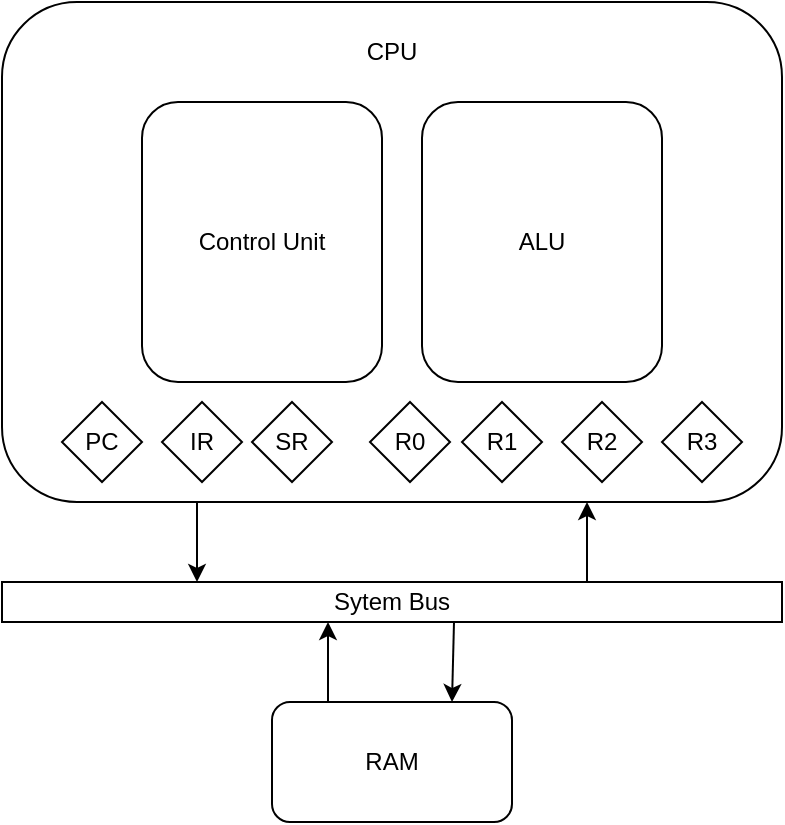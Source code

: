 <mxfile version="20.6.0" type="device"><diagram id="xrBOpqefIVDhdUKTUM5M" name="Page-1"><mxGraphModel dx="676" dy="407" grid="1" gridSize="10" guides="1" tooltips="1" connect="1" arrows="1" fold="1" page="1" pageScale="1" pageWidth="827" pageHeight="1169" math="0" shadow="0"><root><mxCell id="0"/><mxCell id="1" parent="0"/><mxCell id="Eme-dUAI9cQTsrf_hlS3-12" value="" style="rounded=1;whiteSpace=wrap;html=1;" parent="1" vertex="1"><mxGeometry x="190" y="50" width="390" height="250" as="geometry"/></mxCell><mxCell id="Eme-dUAI9cQTsrf_hlS3-1" value="ALU" style="rounded=1;whiteSpace=wrap;html=1;" parent="1" vertex="1"><mxGeometry x="400" y="100" width="120" height="140" as="geometry"/></mxCell><mxCell id="Eme-dUAI9cQTsrf_hlS3-2" value="Control Unit" style="rounded=1;whiteSpace=wrap;html=1;" parent="1" vertex="1"><mxGeometry x="260" y="100" width="120" height="140" as="geometry"/></mxCell><mxCell id="Eme-dUAI9cQTsrf_hlS3-3" value="PC" style="rhombus;whiteSpace=wrap;html=1;" parent="1" vertex="1"><mxGeometry x="220" y="250" width="40" height="40" as="geometry"/></mxCell><mxCell id="Eme-dUAI9cQTsrf_hlS3-5" value="IR" style="rhombus;whiteSpace=wrap;html=1;" parent="1" vertex="1"><mxGeometry x="270" y="250" width="40" height="40" as="geometry"/></mxCell><mxCell id="Eme-dUAI9cQTsrf_hlS3-8" value="R0" style="rhombus;whiteSpace=wrap;html=1;" parent="1" vertex="1"><mxGeometry x="374" y="250" width="40" height="40" as="geometry"/></mxCell><mxCell id="Eme-dUAI9cQTsrf_hlS3-9" value="R1" style="rhombus;whiteSpace=wrap;html=1;" parent="1" vertex="1"><mxGeometry x="420" y="250" width="40" height="40" as="geometry"/></mxCell><mxCell id="Eme-dUAI9cQTsrf_hlS3-10" value="R3" style="rhombus;whiteSpace=wrap;html=1;" parent="1" vertex="1"><mxGeometry x="520" y="250" width="40" height="40" as="geometry"/></mxCell><mxCell id="Eme-dUAI9cQTsrf_hlS3-11" value="R2" style="rhombus;whiteSpace=wrap;html=1;" parent="1" vertex="1"><mxGeometry x="470" y="250" width="40" height="40" as="geometry"/></mxCell><mxCell id="Eme-dUAI9cQTsrf_hlS3-13" value="CPU" style="text;html=1;strokeColor=none;fillColor=none;align=center;verticalAlign=middle;whiteSpace=wrap;rounded=0;" parent="1" vertex="1"><mxGeometry x="355" y="60" width="60" height="30" as="geometry"/></mxCell><mxCell id="Eme-dUAI9cQTsrf_hlS3-14" value="Sytem Bus" style="rounded=0;whiteSpace=wrap;html=1;" parent="1" vertex="1"><mxGeometry x="190" y="340" width="390" height="20" as="geometry"/></mxCell><mxCell id="Eme-dUAI9cQTsrf_hlS3-15" value="" style="endArrow=classic;html=1;rounded=0;exitX=0.25;exitY=1;exitDx=0;exitDy=0;entryX=0.25;entryY=0;entryDx=0;entryDy=0;" parent="1" source="Eme-dUAI9cQTsrf_hlS3-12" target="Eme-dUAI9cQTsrf_hlS3-14" edge="1"><mxGeometry width="50" height="50" relative="1" as="geometry"><mxPoint x="390" y="450" as="sourcePoint"/><mxPoint x="440" y="400" as="targetPoint"/></mxGeometry></mxCell><mxCell id="Eme-dUAI9cQTsrf_hlS3-16" value="" style="endArrow=classic;html=1;rounded=0;exitX=0.75;exitY=0;exitDx=0;exitDy=0;entryX=0.75;entryY=1;entryDx=0;entryDy=0;" parent="1" source="Eme-dUAI9cQTsrf_hlS3-14" target="Eme-dUAI9cQTsrf_hlS3-12" edge="1"><mxGeometry width="50" height="50" relative="1" as="geometry"><mxPoint x="390" y="450" as="sourcePoint"/><mxPoint x="440" y="400" as="targetPoint"/></mxGeometry></mxCell><mxCell id="Eme-dUAI9cQTsrf_hlS3-18" value="RAM" style="rounded=1;whiteSpace=wrap;html=1;" parent="1" vertex="1"><mxGeometry x="325" y="400" width="120" height="60" as="geometry"/></mxCell><mxCell id="Eme-dUAI9cQTsrf_hlS3-19" value="" style="endArrow=classic;html=1;rounded=0;entryX=0.48;entryY=1;entryDx=0;entryDy=0;entryPerimeter=0;" parent="1" edge="1"><mxGeometry width="50" height="50" relative="1" as="geometry"><mxPoint x="353" y="400" as="sourcePoint"/><mxPoint x="353" y="360" as="targetPoint"/></mxGeometry></mxCell><mxCell id="Eme-dUAI9cQTsrf_hlS3-20" value="" style="endArrow=classic;html=1;rounded=0;exitX=0.66;exitY=1;exitDx=0;exitDy=0;exitPerimeter=0;" parent="1" edge="1"><mxGeometry width="50" height="50" relative="1" as="geometry"><mxPoint x="416" y="360" as="sourcePoint"/><mxPoint x="415" y="400" as="targetPoint"/></mxGeometry></mxCell><mxCell id="6nBVgz8EahrmVE_StiYa-2" value="SR" style="rhombus;whiteSpace=wrap;html=1;" vertex="1" parent="1"><mxGeometry x="315" y="250" width="40" height="40" as="geometry"/></mxCell></root></mxGraphModel></diagram></mxfile>